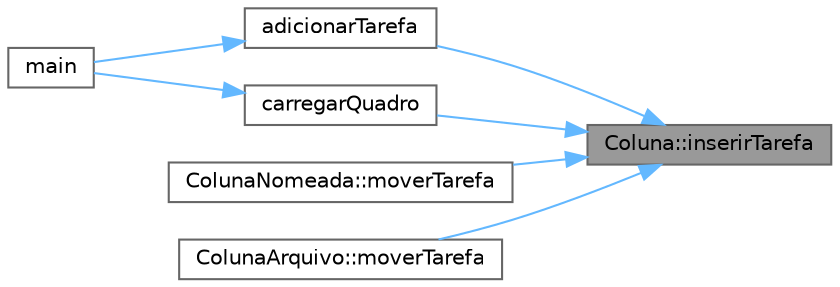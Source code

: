 digraph "Coluna::inserirTarefa"
{
 // INTERACTIVE_SVG=YES
 // LATEX_PDF_SIZE
  bgcolor="transparent";
  edge [fontname=Helvetica,fontsize=10,labelfontname=Helvetica,labelfontsize=10];
  node [fontname=Helvetica,fontsize=10,shape=box,height=0.2,width=0.4];
  rankdir="RL";
  Node1 [id="Node000001",label="Coluna::inserirTarefa",height=0.2,width=0.4,color="gray40", fillcolor="grey60", style="filled", fontcolor="black",tooltip="Insere uma tarefa na coluna."];
  Node1 -> Node2 [id="edge7_Node000001_Node000002",dir="back",color="steelblue1",style="solid",tooltip=" "];
  Node2 [id="Node000002",label="adicionarTarefa",height=0.2,width=0.4,color="grey40", fillcolor="white", style="filled",URL="$df/d0a/main_8cpp.html#a0d931717ab3053bc49784e26575b01d6",tooltip="Adiciona uma nova tarefa a uma coluna no quadro KanBan."];
  Node2 -> Node3 [id="edge8_Node000002_Node000003",dir="back",color="steelblue1",style="solid",tooltip=" "];
  Node3 [id="Node000003",label="main",height=0.2,width=0.4,color="grey40", fillcolor="white", style="filled",URL="$df/d0a/main_8cpp.html#ae66f6b31b5ad750f1fe042a706a4e3d4",tooltip=" "];
  Node1 -> Node4 [id="edge9_Node000001_Node000004",dir="back",color="steelblue1",style="solid",tooltip=" "];
  Node4 [id="Node000004",label="carregarQuadro",height=0.2,width=0.4,color="grey40", fillcolor="white", style="filled",URL="$df/d0a/main_8cpp.html#ac19c0f76269ed6195cad2776a32e04f1",tooltip="Carrega um quadro KanBan a partir de um arquivo."];
  Node4 -> Node3 [id="edge10_Node000004_Node000003",dir="back",color="steelblue1",style="solid",tooltip=" "];
  Node1 -> Node5 [id="edge11_Node000001_Node000005",dir="back",color="steelblue1",style="solid",tooltip=" "];
  Node5 [id="Node000005",label="ColunaNomeada::moverTarefa",height=0.2,width=0.4,color="grey40", fillcolor="white", style="filled",URL="$de/d1c/class_coluna_nomeada.html#ab47ba7b160204e7001f88c06ec25a305",tooltip="Move uma tarefa de uma coluna para outra."];
  Node1 -> Node6 [id="edge12_Node000001_Node000006",dir="back",color="steelblue1",style="solid",tooltip=" "];
  Node6 [id="Node000006",label="ColunaArquivo::moverTarefa",height=0.2,width=0.4,color="grey40", fillcolor="white", style="filled",URL="$d0/d4e/class_coluna_arquivo.html#ac4f7235fe2e8bbcdb959f5100d7c1bb7",tooltip="Move uma tarefa de uma coluna para outra."];
}
